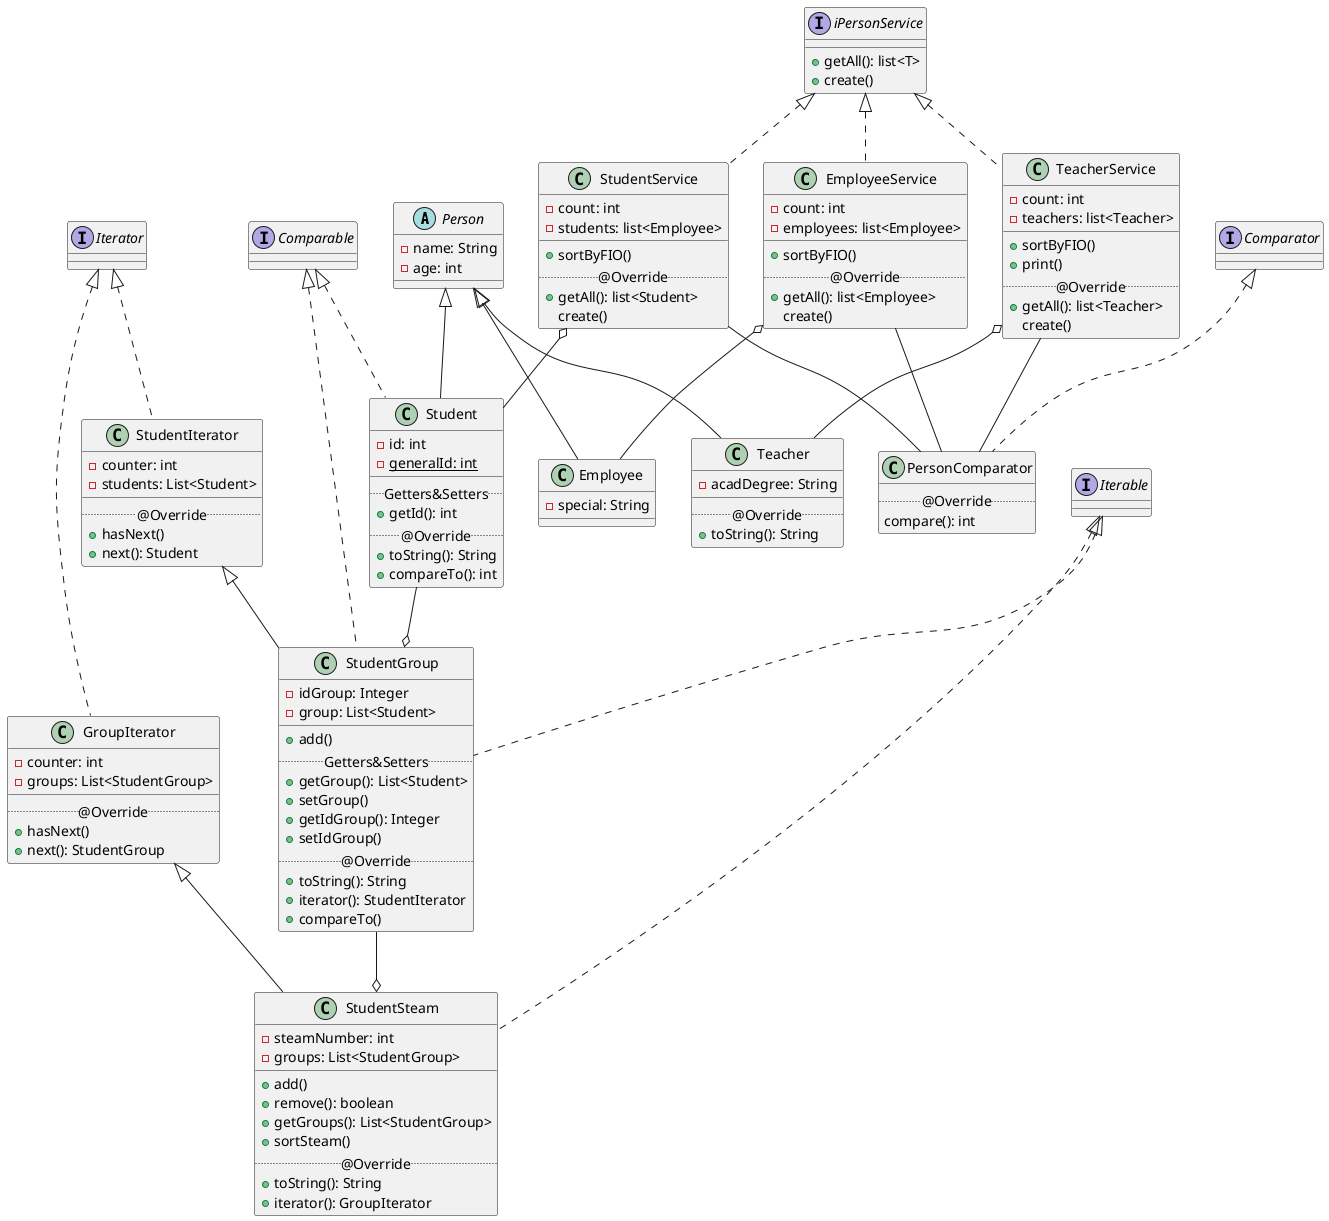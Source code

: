 @startuml

abstract class Person {
    -name: String
    -age: int
}

class Student extends Person implements Comparable{
    -id: int
    -{static} generalId: int
    __
    ..Getters&Setters..
    +getId(): int
    ..@Override..
    +toString(): String
    +compareTo(): int
}

class StudentGroup implements Iterable, Comparable {
    -idGroup: Integer
    -group: List<Student>
    __
    +add()
    ..Getters&Setters..
    +getGroup(): List<Student>
    +setGroup()
    +getIdGroup(): Integer
    +setIdGroup()
    ..@Override..
    +toString(): String
    +iterator(): StudentIterator
    +compareTo()
}

class StudentSteam implements Iterable {
    -steamNumber: int
    -groups: List<StudentGroup>
    __
    +add()
    +remove(): boolean
    +getGroups(): List<StudentGroup>
    +sortSteam()
    ..@Override..
    +toString(): String
    +iterator(): GroupIterator
}

class StudentIterator implements Iterator {
    -counter: int
    -students: List<Student>
    __
    ..@Override..
    +hasNext()
    +next(): Student
}

class GroupIterator implements Iterator {
    -counter: int
    -groups: List<StudentGroup>
    __
    ..@Override..
    +hasNext()
    +next(): StudentGroup
}

class PersonComparator implements Comparator {
    ..@Override..
    compare(): int
}

class Employee extends Person {
    -special: String
}

class Teacher extends Person {
    -acadDegree: String
    __
    ..@Override..
    +toString(): String
}

class EmployeeService implements iPersonService {
    -count: int
    -employees: list<Employee>
    __
    +sortByFIO()
    ..@Override..
    +getAll(): list<Employee>
    create()
}

class StudentService implements iPersonService {
    -count: int
    -students: list<Employee>
    __
    +sortByFIO()
    ..@Override..
    +getAll(): list<Student>
    create()
}

class TeacherService implements iPersonService {
    -count: int
    -teachers: list<Teacher>
    __
    +sortByFIO()
    +print()
    ..@Override..
    +getAll(): list<Teacher>
    create()
}

interface iPersonService {
    +getAll(): list<T>
    +create()
}
interface Comparable

Student --o StudentGroup
StudentIterator <|-- StudentGroup
'StudentGroup --* Student

StudentGroup --o StudentSteam
GroupIterator <|-- StudentSteam
'StudentSteam --* StudentGroup

EmployeeService o-- Employee
TeacherService o-- Teacher
StudentService o-- Student

EmployeeService -- PersonComparator
TeacherService -- PersonComparator
StudentService -- PersonComparator

hide @unlinked
@enduml